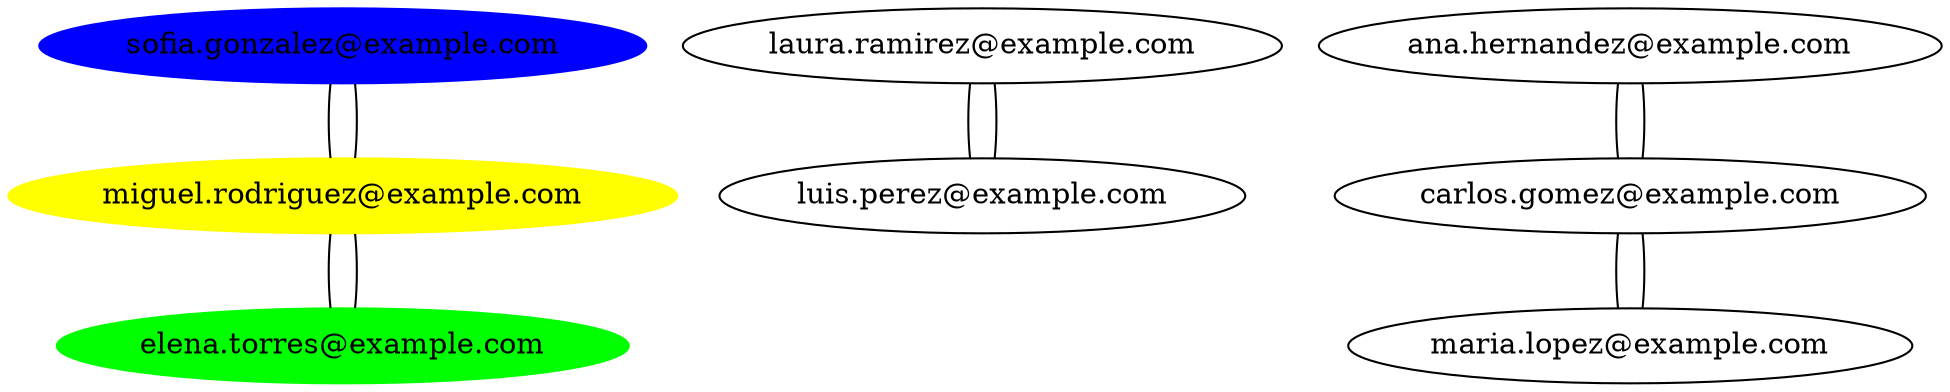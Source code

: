 graph G {
  "sofia.gonzalez@example.com" -- "miguel.rodriguez@example.com";
  "miguel.rodriguez@example.com" -- "sofia.gonzalez@example.com";
  "miguel.rodriguez@example.com" -- "elena.torres@example.com";
  "elena.torres@example.com" -- "miguel.rodriguez@example.com";
  "laura.ramirez@example.com" -- "luis.perez@example.com";
  "luis.perez@example.com" -- "laura.ramirez@example.com";
  "ana.hernandez@example.com" -- "carlos.gomez@example.com";
  "maria.lopez@example.com" -- "carlos.gomez@example.com";
  "carlos.gomez@example.com" -- "ana.hernandez@example.com";
  "carlos.gomez@example.com" -- "maria.lopez@example.com";
  "sofia.gonzalez@example.com" [style=filled, color=blue];
  "miguel.rodriguez@example.com" [style=filled, color=yellow];
  "elena.torres@example.com" [style=filled, color=green];
}
